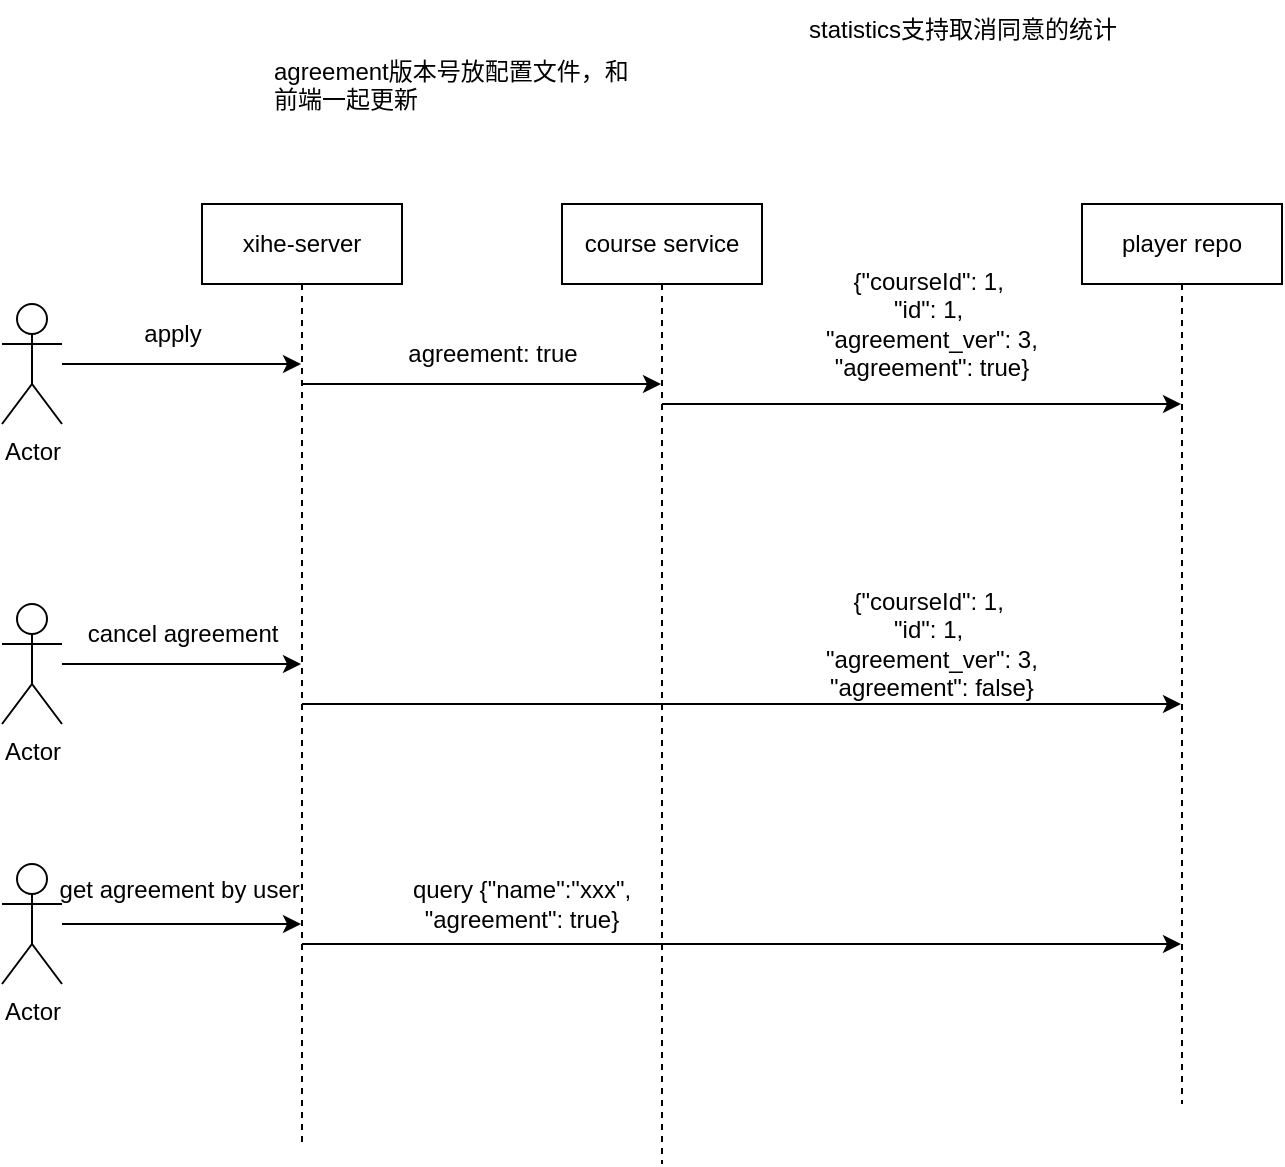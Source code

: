 <mxfile version="21.3.8" type="github">
  <diagram name="Page-1" id="n4vi1D5M3QYKHS8s60AK">
    <mxGraphModel dx="1434" dy="1846" grid="1" gridSize="10" guides="1" tooltips="1" connect="1" arrows="1" fold="1" page="1" pageScale="1" pageWidth="850" pageHeight="1100" math="0" shadow="0">
      <root>
        <mxCell id="0" />
        <mxCell id="1" parent="0" />
        <mxCell id="RPed6Ku-cKz_9hXtHq2g-6" style="rounded=0;orthogonalLoop=1;jettySize=auto;html=1;" edge="1" parent="1" source="RPed6Ku-cKz_9hXtHq2g-1">
          <mxGeometry relative="1" as="geometry">
            <mxPoint x="259.5" y="140" as="targetPoint" />
          </mxGeometry>
        </mxCell>
        <mxCell id="RPed6Ku-cKz_9hXtHq2g-1" value="Actor" style="shape=umlActor;verticalLabelPosition=bottom;verticalAlign=top;html=1;outlineConnect=0;" vertex="1" parent="1">
          <mxGeometry x="110" y="110" width="30" height="60" as="geometry" />
        </mxCell>
        <mxCell id="RPed6Ku-cKz_9hXtHq2g-8" style="edgeStyle=elbowEdgeStyle;rounded=0;orthogonalLoop=1;jettySize=auto;html=1;elbow=vertical;curved=0;" edge="1" parent="1" source="RPed6Ku-cKz_9hXtHq2g-3" target="RPed6Ku-cKz_9hXtHq2g-4">
          <mxGeometry relative="1" as="geometry">
            <Array as="points">
              <mxPoint x="330" y="150" />
              <mxPoint x="320" y="160" />
            </Array>
          </mxGeometry>
        </mxCell>
        <mxCell id="RPed6Ku-cKz_9hXtHq2g-3" value="xihe-server" style="shape=umlLifeline;perimeter=lifelinePerimeter;whiteSpace=wrap;html=1;container=1;dropTarget=0;collapsible=0;recursiveResize=0;outlineConnect=0;portConstraint=eastwest;newEdgeStyle={&quot;edgeStyle&quot;:&quot;elbowEdgeStyle&quot;,&quot;elbow&quot;:&quot;vertical&quot;,&quot;curved&quot;:0,&quot;rounded&quot;:0};" vertex="1" parent="1">
          <mxGeometry x="210" y="60" width="100" height="470" as="geometry" />
        </mxCell>
        <mxCell id="RPed6Ku-cKz_9hXtHq2g-4" value="course service" style="shape=umlLifeline;perimeter=lifelinePerimeter;whiteSpace=wrap;html=1;container=1;dropTarget=0;collapsible=0;recursiveResize=0;outlineConnect=0;portConstraint=eastwest;newEdgeStyle={&quot;edgeStyle&quot;:&quot;elbowEdgeStyle&quot;,&quot;elbow&quot;:&quot;vertical&quot;,&quot;curved&quot;:0,&quot;rounded&quot;:0};" vertex="1" parent="1">
          <mxGeometry x="390" y="60" width="100" height="480" as="geometry" />
        </mxCell>
        <mxCell id="RPed6Ku-cKz_9hXtHq2g-7" value="apply" style="text;html=1;align=center;verticalAlign=middle;resizable=0;points=[];autosize=1;strokeColor=none;fillColor=none;" vertex="1" parent="1">
          <mxGeometry x="170" y="110" width="50" height="30" as="geometry" />
        </mxCell>
        <mxCell id="RPed6Ku-cKz_9hXtHq2g-9" value="agreement: true" style="text;html=1;align=center;verticalAlign=middle;resizable=0;points=[];autosize=1;strokeColor=none;fillColor=none;" vertex="1" parent="1">
          <mxGeometry x="300" y="120" width="110" height="30" as="geometry" />
        </mxCell>
        <mxCell id="RPed6Ku-cKz_9hXtHq2g-11" style="rounded=0;orthogonalLoop=1;jettySize=auto;html=1;" edge="1" parent="1" source="RPed6Ku-cKz_9hXtHq2g-10" target="RPed6Ku-cKz_9hXtHq2g-3">
          <mxGeometry relative="1" as="geometry" />
        </mxCell>
        <mxCell id="RPed6Ku-cKz_9hXtHq2g-10" value="Actor" style="shape=umlActor;verticalLabelPosition=bottom;verticalAlign=top;html=1;outlineConnect=0;" vertex="1" parent="1">
          <mxGeometry x="110" y="260" width="30" height="60" as="geometry" />
        </mxCell>
        <mxCell id="RPed6Ku-cKz_9hXtHq2g-12" value="cancel agreement" style="text;html=1;align=center;verticalAlign=middle;resizable=0;points=[];autosize=1;strokeColor=none;fillColor=none;" vertex="1" parent="1">
          <mxGeometry x="140" y="260" width="120" height="30" as="geometry" />
        </mxCell>
        <mxCell id="RPed6Ku-cKz_9hXtHq2g-14" style="edgeStyle=elbowEdgeStyle;rounded=0;orthogonalLoop=1;jettySize=auto;html=1;elbow=vertical;curved=0;" edge="1" parent="1" target="RPed6Ku-cKz_9hXtHq2g-20">
          <mxGeometry relative="1" as="geometry">
            <mxPoint x="260" y="310" as="sourcePoint" />
            <mxPoint x="569.5" y="310" as="targetPoint" />
          </mxGeometry>
        </mxCell>
        <mxCell id="RPed6Ku-cKz_9hXtHq2g-17" style="rounded=0;orthogonalLoop=1;jettySize=auto;html=1;" edge="1" parent="1" source="RPed6Ku-cKz_9hXtHq2g-16" target="RPed6Ku-cKz_9hXtHq2g-3">
          <mxGeometry relative="1" as="geometry" />
        </mxCell>
        <mxCell id="RPed6Ku-cKz_9hXtHq2g-16" value="Actor" style="shape=umlActor;verticalLabelPosition=bottom;verticalAlign=top;html=1;outlineConnect=0;" vertex="1" parent="1">
          <mxGeometry x="110" y="390" width="30" height="60" as="geometry" />
        </mxCell>
        <mxCell id="RPed6Ku-cKz_9hXtHq2g-18" value="get agreement by user&amp;nbsp; " style="text;html=1;align=center;verticalAlign=middle;resizable=0;points=[];autosize=1;strokeColor=none;fillColor=none;" vertex="1" parent="1">
          <mxGeometry x="125" y="388" width="150" height="30" as="geometry" />
        </mxCell>
        <mxCell id="RPed6Ku-cKz_9hXtHq2g-20" value="player repo" style="shape=umlLifeline;perimeter=lifelinePerimeter;whiteSpace=wrap;html=1;container=1;dropTarget=0;collapsible=0;recursiveResize=0;outlineConnect=0;portConstraint=eastwest;newEdgeStyle={&quot;edgeStyle&quot;:&quot;elbowEdgeStyle&quot;,&quot;elbow&quot;:&quot;vertical&quot;,&quot;curved&quot;:0,&quot;rounded&quot;:0};" vertex="1" parent="1">
          <mxGeometry x="650" y="60" width="100" height="450" as="geometry" />
        </mxCell>
        <mxCell id="RPed6Ku-cKz_9hXtHq2g-24" value="agreement版本号放配置文件，和前端一起更新" style="text;strokeColor=none;fillColor=none;align=left;verticalAlign=top;spacingLeft=4;spacingRight=4;overflow=hidden;rotatable=0;points=[[0,0.5],[1,0.5]];portConstraint=eastwest;whiteSpace=wrap;html=1;" vertex="1" parent="1">
          <mxGeometry x="240" y="-20" width="190" height="50" as="geometry" />
        </mxCell>
        <mxCell id="RPed6Ku-cKz_9hXtHq2g-25" style="edgeStyle=elbowEdgeStyle;rounded=0;orthogonalLoop=1;jettySize=auto;html=1;elbow=vertical;curved=0;" edge="1" parent="1">
          <mxGeometry relative="1" as="geometry">
            <mxPoint x="440" y="160" as="sourcePoint" />
            <mxPoint x="699.5" y="160" as="targetPoint" />
            <Array as="points">
              <mxPoint x="510" y="160" />
              <mxPoint x="500" y="170" />
            </Array>
          </mxGeometry>
        </mxCell>
        <mxCell id="RPed6Ku-cKz_9hXtHq2g-28" style="edgeStyle=elbowEdgeStyle;rounded=0;orthogonalLoop=1;jettySize=auto;html=1;elbow=vertical;curved=0;" edge="1" parent="1" target="RPed6Ku-cKz_9hXtHq2g-20">
          <mxGeometry relative="1" as="geometry">
            <mxPoint x="260" y="430" as="sourcePoint" />
            <mxPoint x="570" y="430" as="targetPoint" />
          </mxGeometry>
        </mxCell>
        <mxCell id="RPed6Ku-cKz_9hXtHq2g-34" value="&lt;div&gt;{&quot;courseId&quot;: 1,&amp;nbsp;&lt;/div&gt;&lt;div&gt;&quot;id&quot;: 1,&amp;nbsp;&lt;/div&gt;&lt;div&gt;&quot;agreement_ver&quot;: 3,&lt;/div&gt;&lt;div&gt;&quot;agreement&quot;: true}&lt;/div&gt;" style="text;html=1;strokeColor=none;fillColor=none;align=center;verticalAlign=middle;whiteSpace=wrap;rounded=0;" vertex="1" parent="1">
          <mxGeometry x="470" y="80" width="210" height="80" as="geometry" />
        </mxCell>
        <mxCell id="RPed6Ku-cKz_9hXtHq2g-37" value="&lt;div&gt;{&quot;courseId&quot;: 1,&amp;nbsp;&lt;/div&gt;&lt;div&gt;&quot;id&quot;: 1,&amp;nbsp;&lt;/div&gt;&lt;div&gt;&quot;agreement_ver&quot;: 3,&lt;/div&gt;&lt;div&gt;&quot;agreement&quot;: false}&lt;/div&gt;" style="text;html=1;strokeColor=none;fillColor=none;align=center;verticalAlign=middle;whiteSpace=wrap;rounded=0;" vertex="1" parent="1">
          <mxGeometry x="470" y="240" width="210" height="80" as="geometry" />
        </mxCell>
        <mxCell id="RPed6Ku-cKz_9hXtHq2g-38" value="&lt;div&gt;query {&quot;name&quot;:&quot;xxx&quot;,&lt;/div&gt;&lt;div&gt;&quot;agreement&quot;: true}&lt;/div&gt;" style="text;html=1;strokeColor=none;fillColor=none;align=center;verticalAlign=middle;whiteSpace=wrap;rounded=0;" vertex="1" parent="1">
          <mxGeometry x="265" y="390" width="210" height="40" as="geometry" />
        </mxCell>
        <mxCell id="RPed6Ku-cKz_9hXtHq2g-39" value="statistics支持取消同意的统计" style="text;html=1;align=center;verticalAlign=middle;resizable=0;points=[];autosize=1;strokeColor=none;fillColor=none;" vertex="1" parent="1">
          <mxGeometry x="500" y="-42" width="180" height="30" as="geometry" />
        </mxCell>
      </root>
    </mxGraphModel>
  </diagram>
</mxfile>
